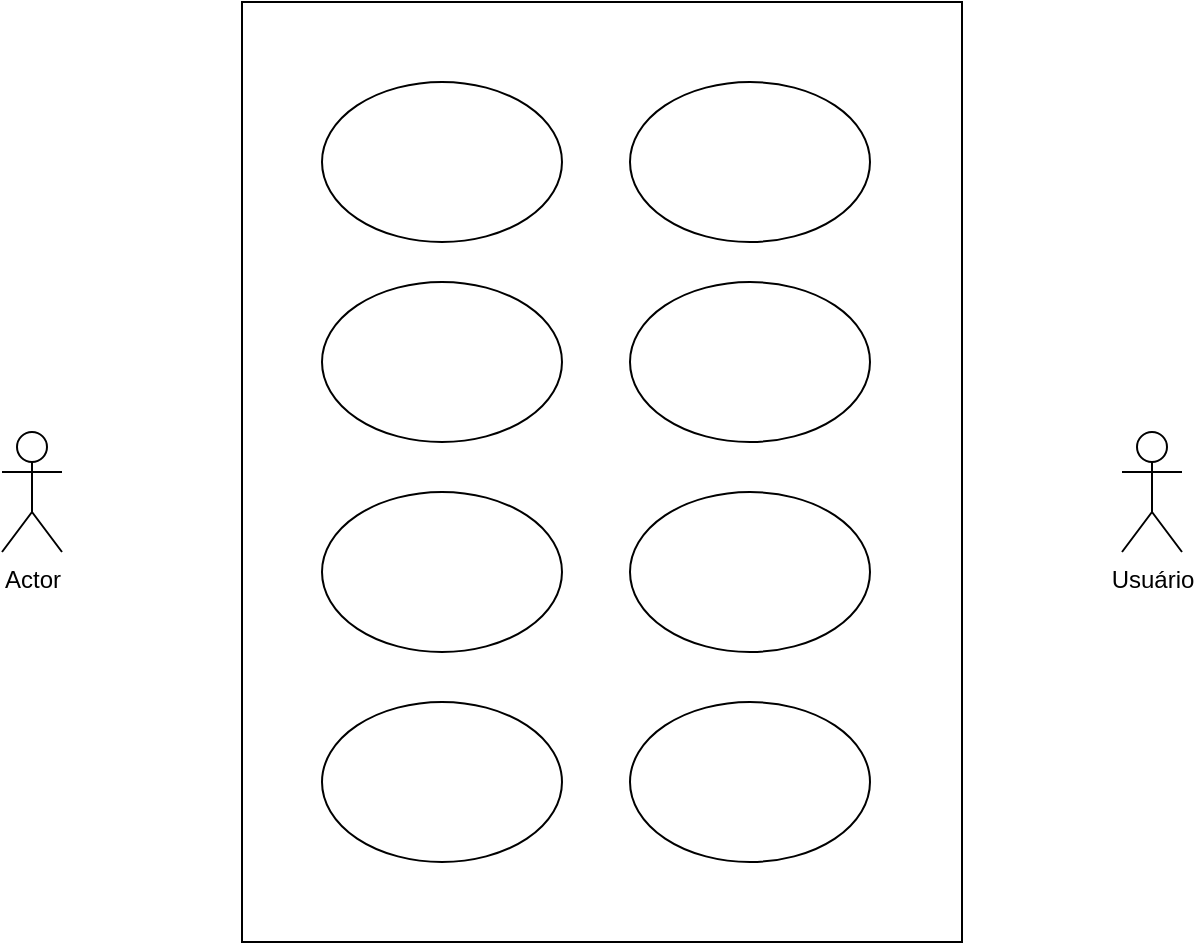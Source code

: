 <mxfile version="23.1.5" type="github">
  <diagram name="Página-1" id="uKG1hIwC789y6OuYV_Js">
    <mxGraphModel dx="1195" dy="652" grid="1" gridSize="10" guides="1" tooltips="1" connect="1" arrows="1" fold="1" page="1" pageScale="1" pageWidth="827" pageHeight="1169" math="0" shadow="0">
      <root>
        <mxCell id="0" />
        <mxCell id="1" parent="0" />
        <mxCell id="Io_aHo277Q3QV6PfObrv-2" value="" style="rounded=0;whiteSpace=wrap;html=1;" parent="1" vertex="1">
          <mxGeometry x="220" y="340" width="360" height="470" as="geometry" />
        </mxCell>
        <mxCell id="Io_aHo277Q3QV6PfObrv-1" value="" style="ellipse;whiteSpace=wrap;html=1;" parent="1" vertex="1">
          <mxGeometry x="414" y="380" width="120" height="80" as="geometry" />
        </mxCell>
        <mxCell id="rk9aDWEZftjTUIki3564-1" value="" style="ellipse;whiteSpace=wrap;html=1;" vertex="1" parent="1">
          <mxGeometry x="414" y="480" width="120" height="80" as="geometry" />
        </mxCell>
        <mxCell id="rk9aDWEZftjTUIki3564-2" value="" style="ellipse;whiteSpace=wrap;html=1;" vertex="1" parent="1">
          <mxGeometry x="414" y="585" width="120" height="80" as="geometry" />
        </mxCell>
        <mxCell id="rk9aDWEZftjTUIki3564-3" value="" style="ellipse;whiteSpace=wrap;html=1;" vertex="1" parent="1">
          <mxGeometry x="414" y="690" width="120" height="80" as="geometry" />
        </mxCell>
        <mxCell id="rk9aDWEZftjTUIki3564-4" value="" style="ellipse;whiteSpace=wrap;html=1;" vertex="1" parent="1">
          <mxGeometry x="260" y="480" width="120" height="80" as="geometry" />
        </mxCell>
        <mxCell id="rk9aDWEZftjTUIki3564-5" value="" style="ellipse;whiteSpace=wrap;html=1;" vertex="1" parent="1">
          <mxGeometry x="260" y="380" width="120" height="80" as="geometry" />
        </mxCell>
        <mxCell id="rk9aDWEZftjTUIki3564-6" value="" style="ellipse;whiteSpace=wrap;html=1;" vertex="1" parent="1">
          <mxGeometry x="260" y="585" width="120" height="80" as="geometry" />
        </mxCell>
        <mxCell id="rk9aDWEZftjTUIki3564-7" value="" style="ellipse;whiteSpace=wrap;html=1;" vertex="1" parent="1">
          <mxGeometry x="260" y="690" width="120" height="80" as="geometry" />
        </mxCell>
        <mxCell id="rk9aDWEZftjTUIki3564-8" value="Usuário" style="shape=umlActor;verticalLabelPosition=bottom;verticalAlign=top;html=1;outlineConnect=0;" vertex="1" parent="1">
          <mxGeometry x="660" y="555" width="30" height="60" as="geometry" />
        </mxCell>
        <mxCell id="rk9aDWEZftjTUIki3564-9" value="Actor" style="shape=umlActor;verticalLabelPosition=bottom;verticalAlign=top;html=1;outlineConnect=0;" vertex="1" parent="1">
          <mxGeometry x="100" y="555" width="30" height="60" as="geometry" />
        </mxCell>
      </root>
    </mxGraphModel>
  </diagram>
</mxfile>
